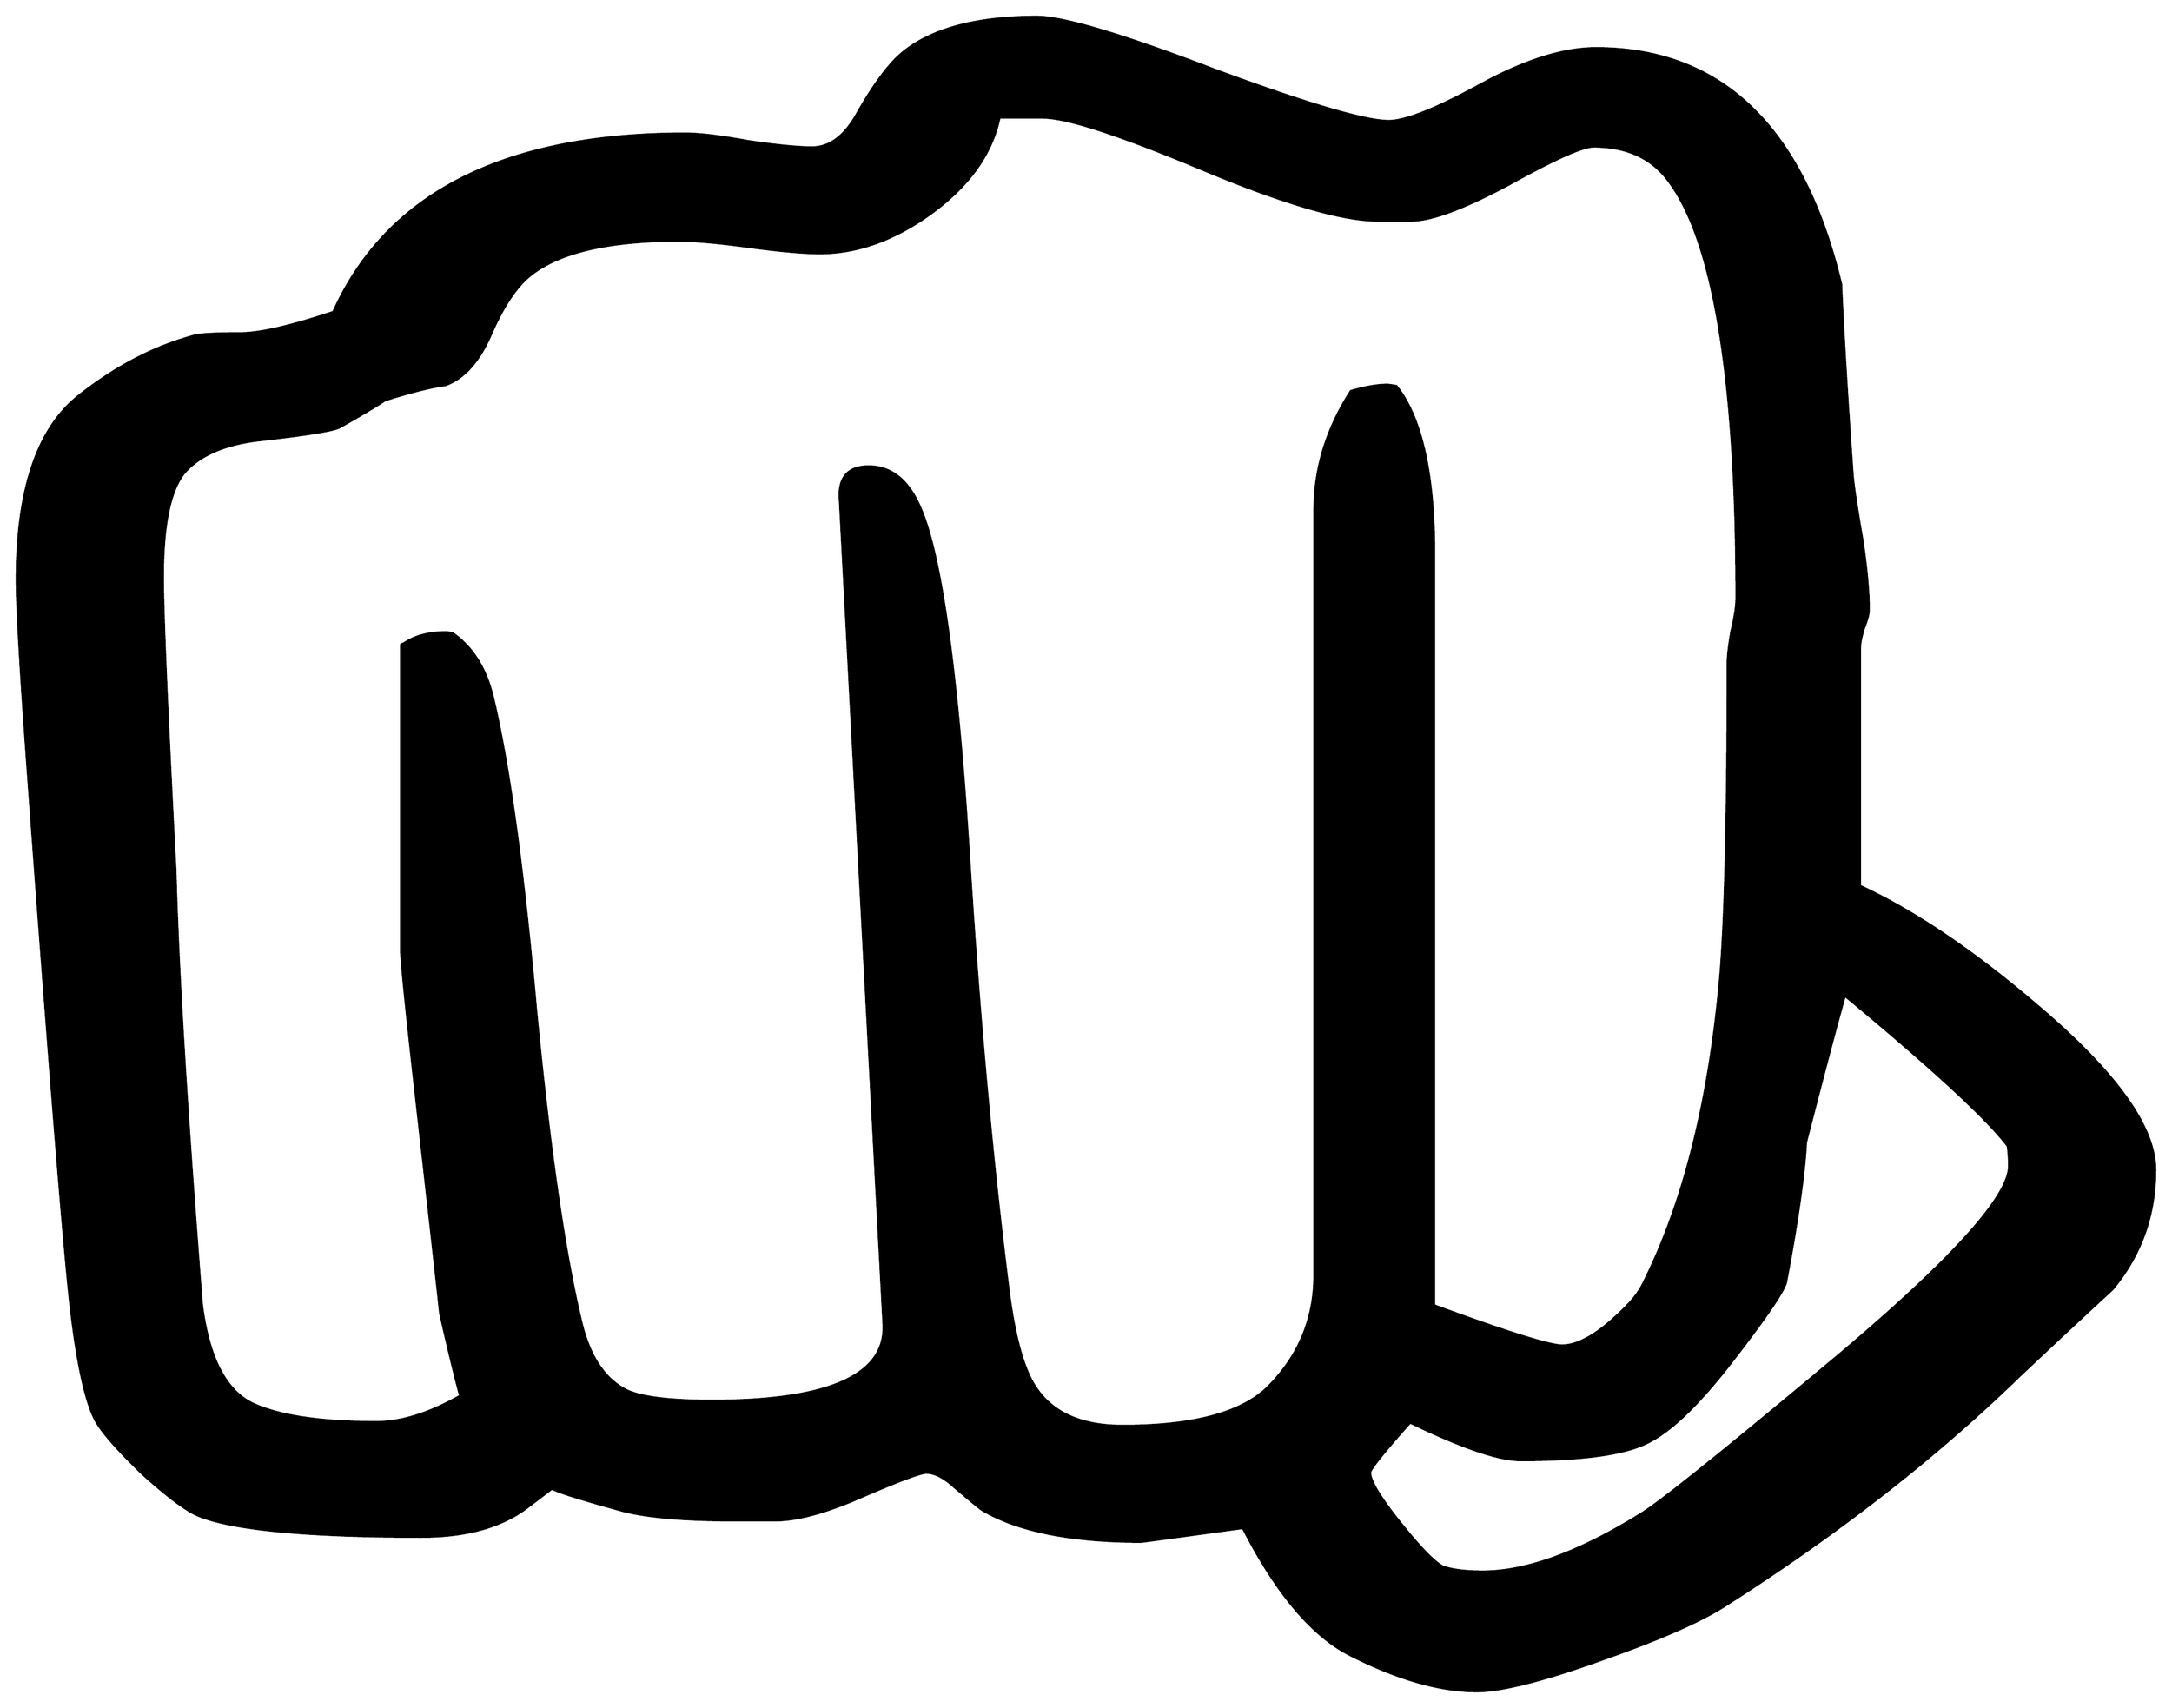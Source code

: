 


\begin{tikzpicture}[y=0.80pt, x=0.80pt, yscale=-1.0, xscale=1.0, inner sep=0pt, outer sep=0pt]
\begin{scope}[shift={(100.0,1711.0)},nonzero rule]
  \path[draw=.,fill=.,line width=1.600pt] (1784.0,-336.0) ..
    controls (1784.0,-300.0) and (1772.667,-268.333) ..
    (1750.0,-241.0) .. controls (1724.667,-217.667) and
    (1699.667,-194.333) .. (1675.0,-171.0) .. controls
    (1609.0,-107.0) and (1531.667,-46.667) .. (1443.0,10.0) ..
    controls (1423.667,22.667) and (1391.333,37.0) .. (1346.0,53.0) ..
    controls (1298.0,70.333) and (1264.0,79.0) .. (1244.0,79.0) ..
    controls (1214.667,79.0) and (1181.0,69.333) .. (1143.0,50.0) ..
    controls (1113.0,34.667) and (1084.667,1.0) .. (1058.0,-51.0) ..
    controls (1004.667,-43.667) and (977.667,-40.0) .. (977.0,-40.0)
    .. controls (921.667,-40.0) and (879.667,-48.333) .. (851.0,-65.0)
    .. controls (849.667,-65.667) and (842.333,-71.667) .. (829.0,-83.0)
    .. controls (820.333,-91.0) and (812.667,-95.0) .. (806.0,-95.0)
    .. controls (801.333,-95.0) and (784.333,-88.667) .. (755.0,-76.0)
    .. controls (726.333,-63.333) and (703.0,-57.0) .. (685.0,-57.0)
    -- (655.0,-57.0) .. controls (613.0,-57.0) and (582.333,-59.667)
    .. (563.0,-65.0) .. controls (517.0,-77.667) and (499.333,-84.0)
    .. (510.0,-84.0) .. controls (510.0,-84.0) and (503.0,-78.667)
    .. (489.0,-68.0) .. controls (468.333,-52.0) and (440.0,-44.0)
    .. (404.0,-44.0) .. controls (312.667,-44.0) and (253.333,-49.667)
    .. (226.0,-61.0) .. controls (216.667,-65.0) and (202.0,-76.0)
    .. (182.0,-94.0) .. controls (162.667,-112.667) and
    (150.333,-126.667) .. (145.0,-136.0) .. controls (137.0,-150.667)
    and (130.333,-180.667) .. (125.0,-226.0) .. controls
    (119.667,-272.0) and (108.333,-413.333) .. (91.0,-650.0) ..
    controls (85.0,-732.0) and (82.0,-784.0) .. (82.0,-806.0) ..
    controls (82.0,-877.333) and (98.333,-926.0) .. (131.0,-952.0)
    .. controls (160.333,-975.333) and (191.0,-991.333) ..
    (223.0,-1000.0) .. controls (227.667,-1001.333) and
    (240.0,-1002.0) .. (260.0,-1002.0) .. controls
    (275.333,-1002.0) and (300.0,-1007.667) .. (334.0,-1019.0) ..
    controls (376.667,-1113.667) and (470.0,-1161.0) ..
    (614.0,-1161.0) .. controls (625.333,-1161.0) and
    (642.0,-1159.0) .. (664.0,-1155.0) .. controls
    (686.667,-1151.667) and (703.667,-1150.0) .. (715.0,-1150.0) ..
    controls (729.0,-1150.0) and (741.0,-1159.0) ..
    (751.0,-1177.0) .. controls (765.0,-1201.667) and
    (777.667,-1218.333) .. (789.0,-1227.0) .. controls
    (812.333,-1245.0) and (847.333,-1254.0) .. (894.0,-1254.0) ..
    controls (914.667,-1254.0) and (961.667,-1240.0) ..
    (1035.0,-1212.0) .. controls (1109.0,-1184.667) and
    (1155.333,-1171.0) .. (1174.0,-1171.0) .. controls
    (1187.333,-1171.0) and (1211.667,-1180.667) .. (1247.0,-1200.0) ..
    controls (1282.333,-1219.333) and (1313.0,-1229.0) ..
    (1339.0,-1229.0) .. controls (1439.0,-1229.0) and
    (1504.0,-1166.333) .. (1534.0,-1041.0) .. controls
    (1535.333,-1007.667) and (1538.333,-957.667) .. (1543.0,-891.0) ..
    controls (1543.667,-881.667) and (1546.333,-863.667) ..
    (1551.0,-837.0) .. controls (1554.333,-814.333) and
    (1556.0,-796.0) .. (1556.0,-782.0) .. controls
    (1556.0,-778.667) and (1554.667,-773.667) .. (1552.0,-767.0) ..
    controls (1550.0,-760.333) and (1549.0,-755.333) ..
    (1549.0,-752.0) -- (1549.0,-562.0) .. controls
    (1592.333,-542.0) and (1639.667,-510.0) .. (1691.0,-466.0) ..
    controls (1753.0,-413.333) and (1784.0,-370.0) ..
    (1784.0,-336.0) -- cycle(1668.0,-339.0) .. controls
    (1668.0,-344.333) and (1667.667,-349.667) .. (1667.0,-355.0) ..
    controls (1650.333,-377.0) and (1607.0,-417.0) ..
    (1537.0,-475.0) .. controls (1529.667,-449.0) and
    (1519.333,-410.0) .. (1506.0,-358.0) .. controls
    (1504.667,-332.667) and (1499.333,-295.333) .. (1490.0,-246.0) ..
    controls (1487.333,-238.0) and (1473.667,-218.0) ..
    (1449.0,-186.0) .. controls (1421.0,-149.333) and
    (1397.333,-126.667) .. (1378.0,-118.0) .. controls
    (1359.333,-109.333) and (1326.333,-105.0) .. (1279.0,-105.0) ..
    controls (1261.667,-105.0) and (1232.333,-115.0) ..
    (1191.0,-135.0) .. controls (1169.667,-111.0) and
    (1159.0,-97.667) .. (1159.0,-95.0) .. controls (1159.0,-88.333)
    and (1167.0,-75.0) .. (1183.0,-55.0) .. controls
    (1199.0,-35.0) and (1210.333,-23.333) .. (1217.0,-20.0) ..
    controls (1224.333,-17.333) and (1235.0,-16.0) .. (1249.0,-16.0)
    .. controls (1283.667,-16.0) and (1325.667,-31.333) ..
    (1375.0,-62.0) .. controls (1390.333,-71.333) and
    (1443.0,-113.667) .. (1533.0,-189.0) .. controls
    (1623.0,-265.0) and (1668.0,-315.0) .. (1668.0,-339.0) --
    cycle(1451.0,-791.0) .. controls (1451.0,-967.667) and
    (1432.333,-1079.333) .. (1395.0,-1126.0) .. controls
    (1381.667,-1142.667) and (1362.333,-1151.0) .. (1337.0,-1151.0) ..
    controls (1328.333,-1151.0) and (1306.0,-1141.0) ..
    (1270.0,-1121.0) .. controls (1234.0,-1101.667) and
    (1208.0,-1092.0) .. (1192.0,-1092.0) -- (1165.0,-1092.0) ..
    controls (1137.0,-1092.0) and (1090.333,-1105.667) ..
    (1025.0,-1133.0) .. controls (959.667,-1160.333) and
    (917.667,-1174.0) .. (899.0,-1174.0) -- (864.0,-1174.0) ..
    controls (858.0,-1145.333) and (840.0,-1120.0) ..
    (810.0,-1098.0) .. controls (780.667,-1076.667) and
    (751.0,-1066.0) .. (721.0,-1066.0) .. controls
    (708.333,-1066.0) and (689.667,-1067.667) .. (665.0,-1071.0) ..
    controls (640.333,-1074.333) and (621.667,-1076.0) ..
    (609.0,-1076.0) .. controls (555.667,-1076.0) and
    (517.333,-1067.667) .. (494.0,-1051.0) .. controls
    (481.333,-1042.333) and (469.667,-1025.667) .. (459.0,-1001.0) ..
    controls (449.667,-979.667) and (437.667,-966.333) .. (423.0,-961.0)
    .. controls (412.333,-959.667) and (396.333,-955.667) ..
    (375.0,-949.0) .. controls (367.0,-943.667) and (354.667,-936.333)
    .. (338.0,-927.0) .. controls (331.333,-924.333) and
    (310.0,-921.0) .. (274.0,-917.0) .. controls (246.667,-913.667)
    and (227.0,-905.0) .. (215.0,-891.0) .. controls
    (203.667,-877.0) and (198.0,-849.333) .. (198.0,-808.0) ..
    controls (198.0,-779.333) and (201.333,-701.333) .. (208.0,-574.0)
    .. controls (210.0,-496.667) and (217.0,-381.667) ..
    (229.0,-229.0) .. controls (234.333,-187.0) and (247.667,-160.667)
    .. (269.0,-150.0) .. controls (290.333,-140.0) and
    (323.333,-135.0) .. (368.0,-135.0) .. controls (388.0,-135.0)
    and (410.333,-142.0) .. (435.0,-156.0) .. controls
    (431.0,-170.667) and (425.667,-192.667) .. (419.0,-222.0) ..
    controls (419.0,-223.333) and (412.0,-286.0) .. (398.0,-410.0)
    .. controls (391.333,-470.0) and (388.0,-503.333) ..
    (388.0,-510.0) -- (388.0,-754.0) .. controls (388.667,-754.667)
    and (389.333,-755.0) .. (390.0,-755.0) .. controls
    (398.667,-761.0) and (410.0,-764.0) .. (424.0,-764.0) ..
    controls (424.667,-764.0) and (426.333,-763.667) .. (429.0,-763.0)
    .. controls (445.0,-751.667) and (455.667,-734.333) ..
    (461.0,-711.0) .. controls (473.667,-657.667) and (485.0,-575.333)
    .. (495.0,-464.0) .. controls (505.667,-353.333) and
    (517.667,-270.333) .. (531.0,-215.0) .. controls (537.667,-187.0)
    and (550.0,-168.667) .. (568.0,-160.0) .. controls
    (580.0,-154.667) and (602.333,-152.0) .. (635.0,-152.0) ..
    controls (728.333,-152.0) and (774.0,-172.333) .. (772.0,-213.0)
    -- (738.0,-855.0) .. controls (737.333,-867.667) and
    (737.0,-873.667) .. (737.0,-873.0) .. controls (737.0,-888.333)
    and (744.667,-896.0) .. (760.0,-896.0) .. controls
    (778.0,-896.0) and (791.667,-885.0) .. (801.0,-863.0) ..
    controls (817.667,-825.0) and (830.667,-731.333) .. (840.0,-582.0)
    .. controls (848.0,-455.333) and (858.333,-342.0) ..
    (871.0,-242.0) .. controls (875.667,-204.667) and (882.667,-178.667)
    .. (892.0,-164.0) .. controls (905.333,-142.667) and
    (928.667,-132.0) .. (962.0,-132.0) .. controls (1019.333,-132.0)
    and (1058.333,-142.667) .. (1079.0,-164.0) .. controls
    (1103.0,-188.667) and (1115.0,-218.0) .. (1115.0,-252.0) --
    (1115.0,-861.0) .. controls (1115.0,-894.333) and
    (1124.667,-926.0) .. (1144.0,-956.0) .. controls
    (1155.333,-959.333) and (1165.0,-961.0) .. (1173.0,-961.0) ..
    controls (1173.667,-961.0) and (1176.0,-960.667) ..
    (1180.0,-960.0) .. controls (1200.0,-934.667) and
    (1210.0,-890.0) .. (1210.0,-826.0) -- (1210.0,-228.0) ..
    controls (1268.0,-206.667) and (1302.0,-196.0) ..
    (1312.0,-196.0) .. controls (1326.0,-196.0) and
    (1343.333,-206.667) .. (1364.0,-228.0) .. controls
    (1370.0,-234.0) and (1374.667,-240.667) .. (1378.0,-248.0) ..
    controls (1409.333,-311.333) and (1429.333,-391.667) ..
    (1438.0,-489.0) .. controls (1442.0,-535.667) and
    (1444.0,-619.0) .. (1444.0,-739.0) .. controls
    (1444.0,-745.0) and (1445.0,-753.667) .. (1447.0,-765.0) ..
    controls (1449.667,-776.333) and (1451.0,-785.0) ..
    (1451.0,-791.0) -- cycle;
\end{scope}

\end{tikzpicture}

